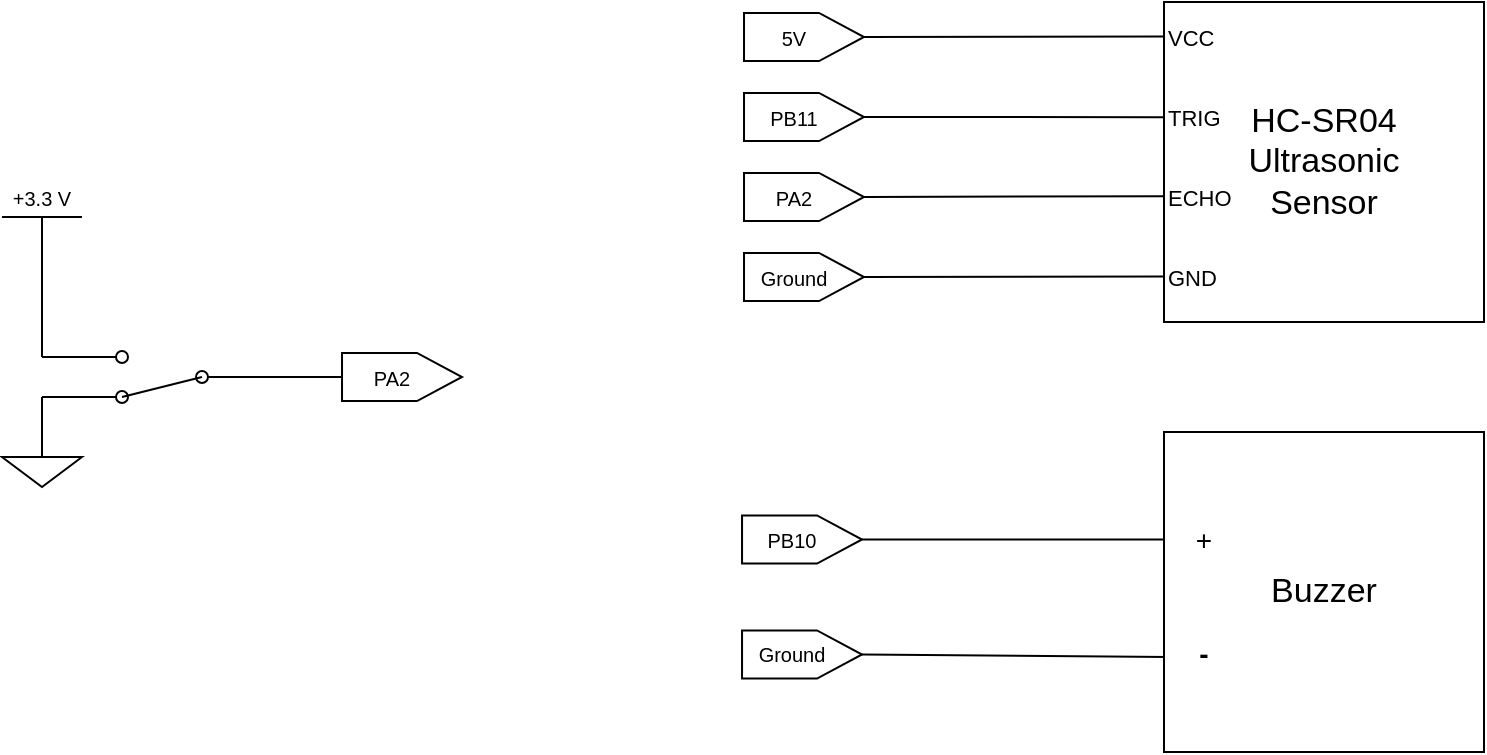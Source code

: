 <mxfile version="25.0.1">
  <diagram name="Sayfa -1" id="T5pwk3XgQl33p1_HMzBN">
    <mxGraphModel dx="1141" dy="631" grid="0" gridSize="10" guides="1" tooltips="1" connect="1" arrows="1" fold="1" page="1" pageScale="1" pageWidth="827" pageHeight="1169" math="0" shadow="0">
      <root>
        <mxCell id="0" />
        <mxCell id="1" parent="0" />
        <mxCell id="qgHsqRieCrmRH4iNBKzG-1" value="" style="endArrow=none;html=1;rounded=0;" edge="1" parent="1">
          <mxGeometry width="50" height="50" relative="1" as="geometry">
            <mxPoint x="42" y="127.5" as="sourcePoint" />
            <mxPoint x="82" y="127.5" as="targetPoint" />
          </mxGeometry>
        </mxCell>
        <mxCell id="qgHsqRieCrmRH4iNBKzG-2" value="" style="endArrow=none;html=1;rounded=0;" edge="1" parent="1">
          <mxGeometry width="50" height="50" relative="1" as="geometry">
            <mxPoint x="62" y="197.5" as="sourcePoint" />
            <mxPoint x="62" y="127.5" as="targetPoint" />
          </mxGeometry>
        </mxCell>
        <mxCell id="qgHsqRieCrmRH4iNBKzG-3" value="" style="endArrow=none;html=1;rounded=0;startArrow=oval;startFill=0;" edge="1" parent="1">
          <mxGeometry width="50" height="50" relative="1" as="geometry">
            <mxPoint x="102" y="197.5" as="sourcePoint" />
            <mxPoint x="62" y="197.5" as="targetPoint" />
          </mxGeometry>
        </mxCell>
        <mxCell id="qgHsqRieCrmRH4iNBKzG-4" value="" style="endArrow=none;html=1;rounded=0;startArrow=oval;startFill=0;" edge="1" parent="1">
          <mxGeometry width="50" height="50" relative="1" as="geometry">
            <mxPoint x="102" y="217.5" as="sourcePoint" />
            <mxPoint x="62" y="217.5" as="targetPoint" />
          </mxGeometry>
        </mxCell>
        <mxCell id="qgHsqRieCrmRH4iNBKzG-5" value="" style="endArrow=none;html=1;rounded=0;" edge="1" parent="1">
          <mxGeometry width="50" height="50" relative="1" as="geometry">
            <mxPoint x="62" y="217.5" as="sourcePoint" />
            <mxPoint x="62" y="247.5" as="targetPoint" />
          </mxGeometry>
        </mxCell>
        <mxCell id="qgHsqRieCrmRH4iNBKzG-6" value="" style="triangle;whiteSpace=wrap;html=1;rotation=90;" vertex="1" parent="1">
          <mxGeometry x="54.5" y="235" width="15" height="40" as="geometry" />
        </mxCell>
        <mxCell id="qgHsqRieCrmRH4iNBKzG-7" value="" style="endArrow=none;html=1;rounded=0;startArrow=oval;startFill=0;" edge="1" parent="1">
          <mxGeometry width="50" height="50" relative="1" as="geometry">
            <mxPoint x="142" y="207.5" as="sourcePoint" />
            <mxPoint x="212" y="207.5" as="targetPoint" />
          </mxGeometry>
        </mxCell>
        <mxCell id="qgHsqRieCrmRH4iNBKzG-9" value="" style="shape=offPageConnector;whiteSpace=wrap;html=1;rotation=-90;" vertex="1" parent="1">
          <mxGeometry x="229.98" y="177.5" width="24.06" height="60" as="geometry" />
        </mxCell>
        <mxCell id="qgHsqRieCrmRH4iNBKzG-10" value="" style="endArrow=none;html=1;rounded=0;" edge="1" parent="1">
          <mxGeometry width="50" height="50" relative="1" as="geometry">
            <mxPoint x="102" y="217.5" as="sourcePoint" />
            <mxPoint x="142" y="207.5" as="targetPoint" />
          </mxGeometry>
        </mxCell>
        <mxCell id="qgHsqRieCrmRH4iNBKzG-11" value="&lt;font style=&quot;font-size: 10px;&quot;&gt;+3.3 V&lt;/font&gt;" style="text;strokeColor=none;align=center;fillColor=none;html=1;verticalAlign=middle;whiteSpace=wrap;rounded=0;" vertex="1" parent="1">
          <mxGeometry x="42" y="107.5" width="40" height="20" as="geometry" />
        </mxCell>
        <mxCell id="qgHsqRieCrmRH4iNBKzG-12" value="&lt;font style=&quot;font-size: 10px;&quot;&gt;PA2&lt;/font&gt;" style="text;strokeColor=none;align=center;fillColor=none;html=1;verticalAlign=middle;whiteSpace=wrap;rounded=0;" vertex="1" parent="1">
          <mxGeometry x="212" y="197.5" width="50" height="20" as="geometry" />
        </mxCell>
        <mxCell id="qgHsqRieCrmRH4iNBKzG-14" value="" style="shape=offPageConnector;whiteSpace=wrap;html=1;rotation=-90;" vertex="1" parent="1">
          <mxGeometry x="430.98" y="7.5" width="24.06" height="60" as="geometry" />
        </mxCell>
        <mxCell id="qgHsqRieCrmRH4iNBKzG-15" value="&lt;span style=&quot;font-size: 10px;&quot;&gt;5V&lt;/span&gt;" style="text;strokeColor=none;align=center;fillColor=none;html=1;verticalAlign=middle;whiteSpace=wrap;rounded=0;" vertex="1" parent="1">
          <mxGeometry x="413" y="27.5" width="50" height="20" as="geometry" />
        </mxCell>
        <mxCell id="qgHsqRieCrmRH4iNBKzG-19" style="edgeStyle=none;rounded=0;orthogonalLoop=1;jettySize=auto;html=1;exitX=0.5;exitY=1;exitDx=0;exitDy=0;entryX=0;entryY=0.108;entryDx=0;entryDy=0;entryPerimeter=0;endArrow=none;endFill=0;" edge="1" parent="1" source="qgHsqRieCrmRH4iNBKzG-14" target="qgHsqRieCrmRH4iNBKzG-29">
          <mxGeometry relative="1" as="geometry" />
        </mxCell>
        <mxCell id="qgHsqRieCrmRH4iNBKzG-20" value="" style="shape=offPageConnector;whiteSpace=wrap;html=1;rotation=-90;" vertex="1" parent="1">
          <mxGeometry x="430.98" y="47.5" width="24.06" height="60" as="geometry" />
        </mxCell>
        <mxCell id="qgHsqRieCrmRH4iNBKzG-21" value="&lt;font style=&quot;font-size: 10px;&quot;&gt;PB11&lt;/font&gt;" style="text;strokeColor=none;align=center;fillColor=none;html=1;verticalAlign=middle;whiteSpace=wrap;rounded=0;" vertex="1" parent="1">
          <mxGeometry x="413" y="67.5" width="50" height="20" as="geometry" />
        </mxCell>
        <mxCell id="qgHsqRieCrmRH4iNBKzG-22" value="" style="shape=offPageConnector;whiteSpace=wrap;html=1;rotation=-90;" vertex="1" parent="1">
          <mxGeometry x="430.98" y="87.5" width="24.06" height="60" as="geometry" />
        </mxCell>
        <mxCell id="qgHsqRieCrmRH4iNBKzG-23" value="&lt;font style=&quot;font-size: 10px;&quot;&gt;PA2&lt;/font&gt;" style="text;strokeColor=none;align=center;fillColor=none;html=1;verticalAlign=middle;whiteSpace=wrap;rounded=0;" vertex="1" parent="1">
          <mxGeometry x="413" y="107.5" width="50" height="20" as="geometry" />
        </mxCell>
        <mxCell id="qgHsqRieCrmRH4iNBKzG-24" value="" style="shape=offPageConnector;whiteSpace=wrap;html=1;rotation=-90;" vertex="1" parent="1">
          <mxGeometry x="430.98" y="127.5" width="24.06" height="60" as="geometry" />
        </mxCell>
        <mxCell id="qgHsqRieCrmRH4iNBKzG-25" value="&lt;font style=&quot;font-size: 10px;&quot;&gt;Ground&lt;/font&gt;" style="text;strokeColor=none;align=center;fillColor=none;html=1;verticalAlign=middle;whiteSpace=wrap;rounded=0;" vertex="1" parent="1">
          <mxGeometry x="413" y="147.5" width="50" height="20" as="geometry" />
        </mxCell>
        <mxCell id="qgHsqRieCrmRH4iNBKzG-26" style="edgeStyle=none;rounded=0;orthogonalLoop=1;jettySize=auto;html=1;exitX=0.5;exitY=1;exitDx=0;exitDy=0;entryX=-0.002;entryY=0.36;entryDx=0;entryDy=0;entryPerimeter=0;endArrow=none;endFill=0;" edge="1" parent="1" source="qgHsqRieCrmRH4iNBKzG-20" target="qgHsqRieCrmRH4iNBKzG-29">
          <mxGeometry relative="1" as="geometry" />
        </mxCell>
        <mxCell id="qgHsqRieCrmRH4iNBKzG-27" style="edgeStyle=none;rounded=0;orthogonalLoop=1;jettySize=auto;html=1;exitX=0.5;exitY=1;exitDx=0;exitDy=0;entryX=0.001;entryY=0.607;entryDx=0;entryDy=0;entryPerimeter=0;endArrow=none;endFill=0;" edge="1" parent="1" source="qgHsqRieCrmRH4iNBKzG-22" target="qgHsqRieCrmRH4iNBKzG-29">
          <mxGeometry relative="1" as="geometry" />
        </mxCell>
        <mxCell id="qgHsqRieCrmRH4iNBKzG-28" style="edgeStyle=none;rounded=0;orthogonalLoop=1;jettySize=auto;html=1;exitX=0.5;exitY=1;exitDx=0;exitDy=0;entryX=0.003;entryY=0.858;entryDx=0;entryDy=0;entryPerimeter=0;endArrow=none;endFill=0;" edge="1" parent="1" source="qgHsqRieCrmRH4iNBKzG-24" target="qgHsqRieCrmRH4iNBKzG-29">
          <mxGeometry relative="1" as="geometry" />
        </mxCell>
        <mxCell id="qgHsqRieCrmRH4iNBKzG-29" value="&lt;div style=&quot;padding-right: 15px; padding-left: 15px;&quot;&gt;&lt;span style=&quot;background-color: initial;&quot;&gt;&lt;font style=&quot;font-size: 17px;&quot;&gt;HC-SR04 Ultrasonic Sensor&lt;/font&gt;&lt;/span&gt;&lt;/div&gt;" style="whiteSpace=wrap;html=1;aspect=fixed;align=center;" vertex="1" parent="1">
          <mxGeometry x="623" y="20" width="160" height="160" as="geometry" />
        </mxCell>
        <mxCell id="qgHsqRieCrmRH4iNBKzG-30" value="&lt;font style=&quot;font-size: 11px;&quot;&gt;VCC&lt;/font&gt;" style="text;strokeColor=none;align=left;fillColor=none;html=1;verticalAlign=middle;whiteSpace=wrap;rounded=0;" vertex="1" parent="1">
          <mxGeometry x="623" y="23.75" width="40" height="27.5" as="geometry" />
        </mxCell>
        <mxCell id="qgHsqRieCrmRH4iNBKzG-31" value="&lt;font style=&quot;font-size: 11px;&quot;&gt;TRIG&lt;/font&gt;" style="text;strokeColor=none;align=left;fillColor=none;html=1;verticalAlign=middle;whiteSpace=wrap;rounded=0;" vertex="1" parent="1">
          <mxGeometry x="623" y="63.75" width="40" height="27.5" as="geometry" />
        </mxCell>
        <mxCell id="qgHsqRieCrmRH4iNBKzG-32" value="&lt;font style=&quot;font-size: 11px;&quot;&gt;ECHO&lt;/font&gt;" style="text;strokeColor=none;align=left;fillColor=none;html=1;verticalAlign=middle;whiteSpace=wrap;rounded=0;" vertex="1" parent="1">
          <mxGeometry x="623" y="103.75" width="40" height="27.5" as="geometry" />
        </mxCell>
        <mxCell id="qgHsqRieCrmRH4iNBKzG-33" value="&lt;font style=&quot;font-size: 11px;&quot;&gt;GND&lt;/font&gt;" style="text;strokeColor=none;align=left;fillColor=none;html=1;verticalAlign=middle;whiteSpace=wrap;rounded=0;" vertex="1" parent="1">
          <mxGeometry x="623" y="143.75" width="40" height="27.5" as="geometry" />
        </mxCell>
        <mxCell id="qgHsqRieCrmRH4iNBKzG-37" value="" style="shape=offPageConnector;whiteSpace=wrap;html=1;rotation=-90;" vertex="1" parent="1">
          <mxGeometry x="429.99" y="258.75" width="24.06" height="60" as="geometry" />
        </mxCell>
        <mxCell id="qgHsqRieCrmRH4iNBKzG-38" value="&lt;font style=&quot;font-size: 10px;&quot;&gt;PB10&lt;/font&gt;" style="text;strokeColor=none;align=center;fillColor=none;html=1;verticalAlign=middle;whiteSpace=wrap;rounded=0;" vertex="1" parent="1">
          <mxGeometry x="412.01" y="278.75" width="50" height="20" as="geometry" />
        </mxCell>
        <mxCell id="qgHsqRieCrmRH4iNBKzG-39" value="" style="shape=offPageConnector;whiteSpace=wrap;html=1;rotation=-90;" vertex="1" parent="1">
          <mxGeometry x="429.99" y="316.25" width="24.06" height="60" as="geometry" />
        </mxCell>
        <mxCell id="qgHsqRieCrmRH4iNBKzG-40" value="&lt;font style=&quot;font-size: 10px;&quot;&gt;Ground&lt;/font&gt;" style="text;strokeColor=none;align=center;fillColor=none;html=1;verticalAlign=middle;whiteSpace=wrap;rounded=0;" vertex="1" parent="1">
          <mxGeometry x="412.01" y="336.25" width="50" height="20" as="geometry" />
        </mxCell>
        <mxCell id="qgHsqRieCrmRH4iNBKzG-43" style="edgeStyle=none;rounded=0;orthogonalLoop=1;jettySize=auto;html=1;exitX=0.5;exitY=1;exitDx=0;exitDy=0;entryX=0;entryY=0.5;entryDx=0;entryDy=0;endArrow=none;endFill=0;" edge="1" parent="1" source="qgHsqRieCrmRH4iNBKzG-37" target="qgHsqRieCrmRH4iNBKzG-48">
          <mxGeometry relative="1" as="geometry" />
        </mxCell>
        <mxCell id="qgHsqRieCrmRH4iNBKzG-44" style="edgeStyle=none;rounded=0;orthogonalLoop=1;jettySize=auto;html=1;exitX=0.5;exitY=1;exitDx=0;exitDy=0;entryX=0.014;entryY=0.703;entryDx=0;entryDy=0;entryPerimeter=0;endArrow=none;endFill=0;" edge="1" parent="1" source="qgHsqRieCrmRH4iNBKzG-39" target="qgHsqRieCrmRH4iNBKzG-46">
          <mxGeometry relative="1" as="geometry" />
        </mxCell>
        <mxCell id="qgHsqRieCrmRH4iNBKzG-46" value="&lt;div style=&quot;padding-right: 15px; padding-left: 15px;&quot;&gt;&lt;span style=&quot;background-color: initial;&quot;&gt;&lt;font style=&quot;font-size: 17px;&quot;&gt;Buzzer&lt;/font&gt;&lt;/span&gt;&lt;/div&gt;" style="whiteSpace=wrap;html=1;aspect=fixed;align=center;" vertex="1" parent="1">
          <mxGeometry x="623" y="235" width="160" height="160" as="geometry" />
        </mxCell>
        <mxCell id="qgHsqRieCrmRH4iNBKzG-48" value="&lt;font style=&quot;font-size: 14px;&quot;&gt;+&lt;/font&gt;" style="text;strokeColor=none;align=center;fillColor=none;html=1;verticalAlign=middle;whiteSpace=wrap;rounded=0;" vertex="1" parent="1">
          <mxGeometry x="623" y="275" width="40" height="27.5" as="geometry" />
        </mxCell>
        <mxCell id="qgHsqRieCrmRH4iNBKzG-50" value="&lt;font style=&quot;font-size: 14px;&quot;&gt;&lt;b&gt;-&lt;/b&gt;&lt;/font&gt;" style="text;strokeColor=none;align=center;fillColor=none;html=1;verticalAlign=middle;whiteSpace=wrap;rounded=0;" vertex="1" parent="1">
          <mxGeometry x="623" y="332.5" width="40" height="27.5" as="geometry" />
        </mxCell>
      </root>
    </mxGraphModel>
  </diagram>
</mxfile>
